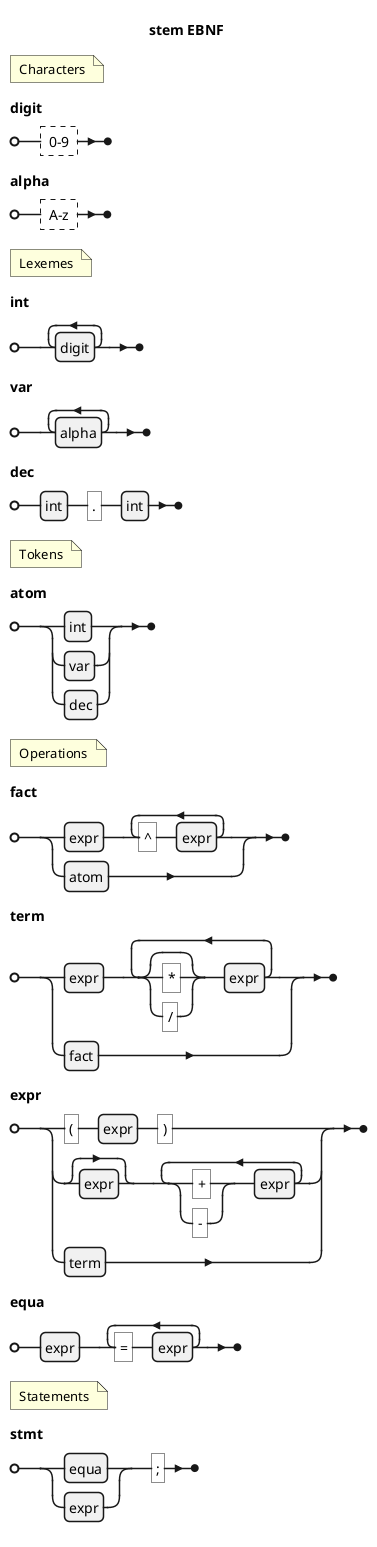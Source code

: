 @startebnf
'https://plantuml.com/ebnf
title stem EBNF

(* Characters *)
digit = ? 0-9 ?;
alpha = ? A-z ?;

(* Lexemes *)
int = {digit}-;
var = {alpha}-;
dec = int, ".", int;
' s_int = ["+" | "-"], int;
' s_var = ["+" | "-"], var;
' s_dec = ["+" | "-"], dec;

(* Tokens *)
' atom = s_int | s_var | s_dec;
atom = int | var | dec;

(* Operations *)
fact = expr, {"^", expr}-
  | atom;
term = expr, {["*" | "/"], expr}-
  | fact;
expr = "(", expr, ")"
  | [expr], {("+" | "-"), expr}-
  | term;
equa = expr, {"=", expr}-;

(* Statements *)
stmt = (equa | expr), ";";

@endebnf
